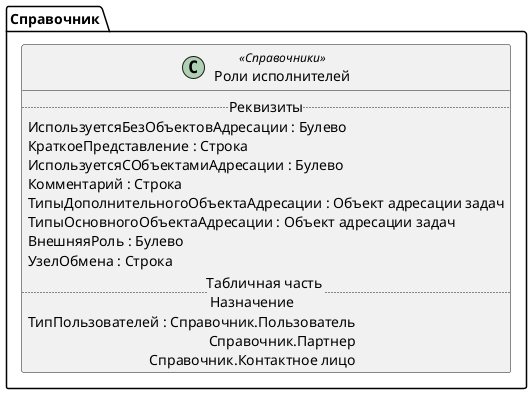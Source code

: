 ﻿@startuml РолиИсполнителей
'!include templates.wsd
'..\include templates.wsd
class Справочник.РолиИсполнителей as "Роли исполнителей" <<Справочники>>
{
..Реквизиты..
ИспользуетсяБезОбъектовАдресации : Булево
КраткоеПредставление : Строка
ИспользуетсяСОбъектамиАдресации : Булево
Комментарий : Строка
ТипыДополнительногоОбъектаАдресации : Объект адресации задач
ТипыОсновногоОбъектаАдресации : Объект адресации задач
ВнешняяРоль : Булево
УзелОбмена : Строка
..Табличная часть \n Назначение..
ТипПользователей : Справочник.Пользователь\rСправочник.Партнер\rСправочник.Контактное лицо
}
@enduml
